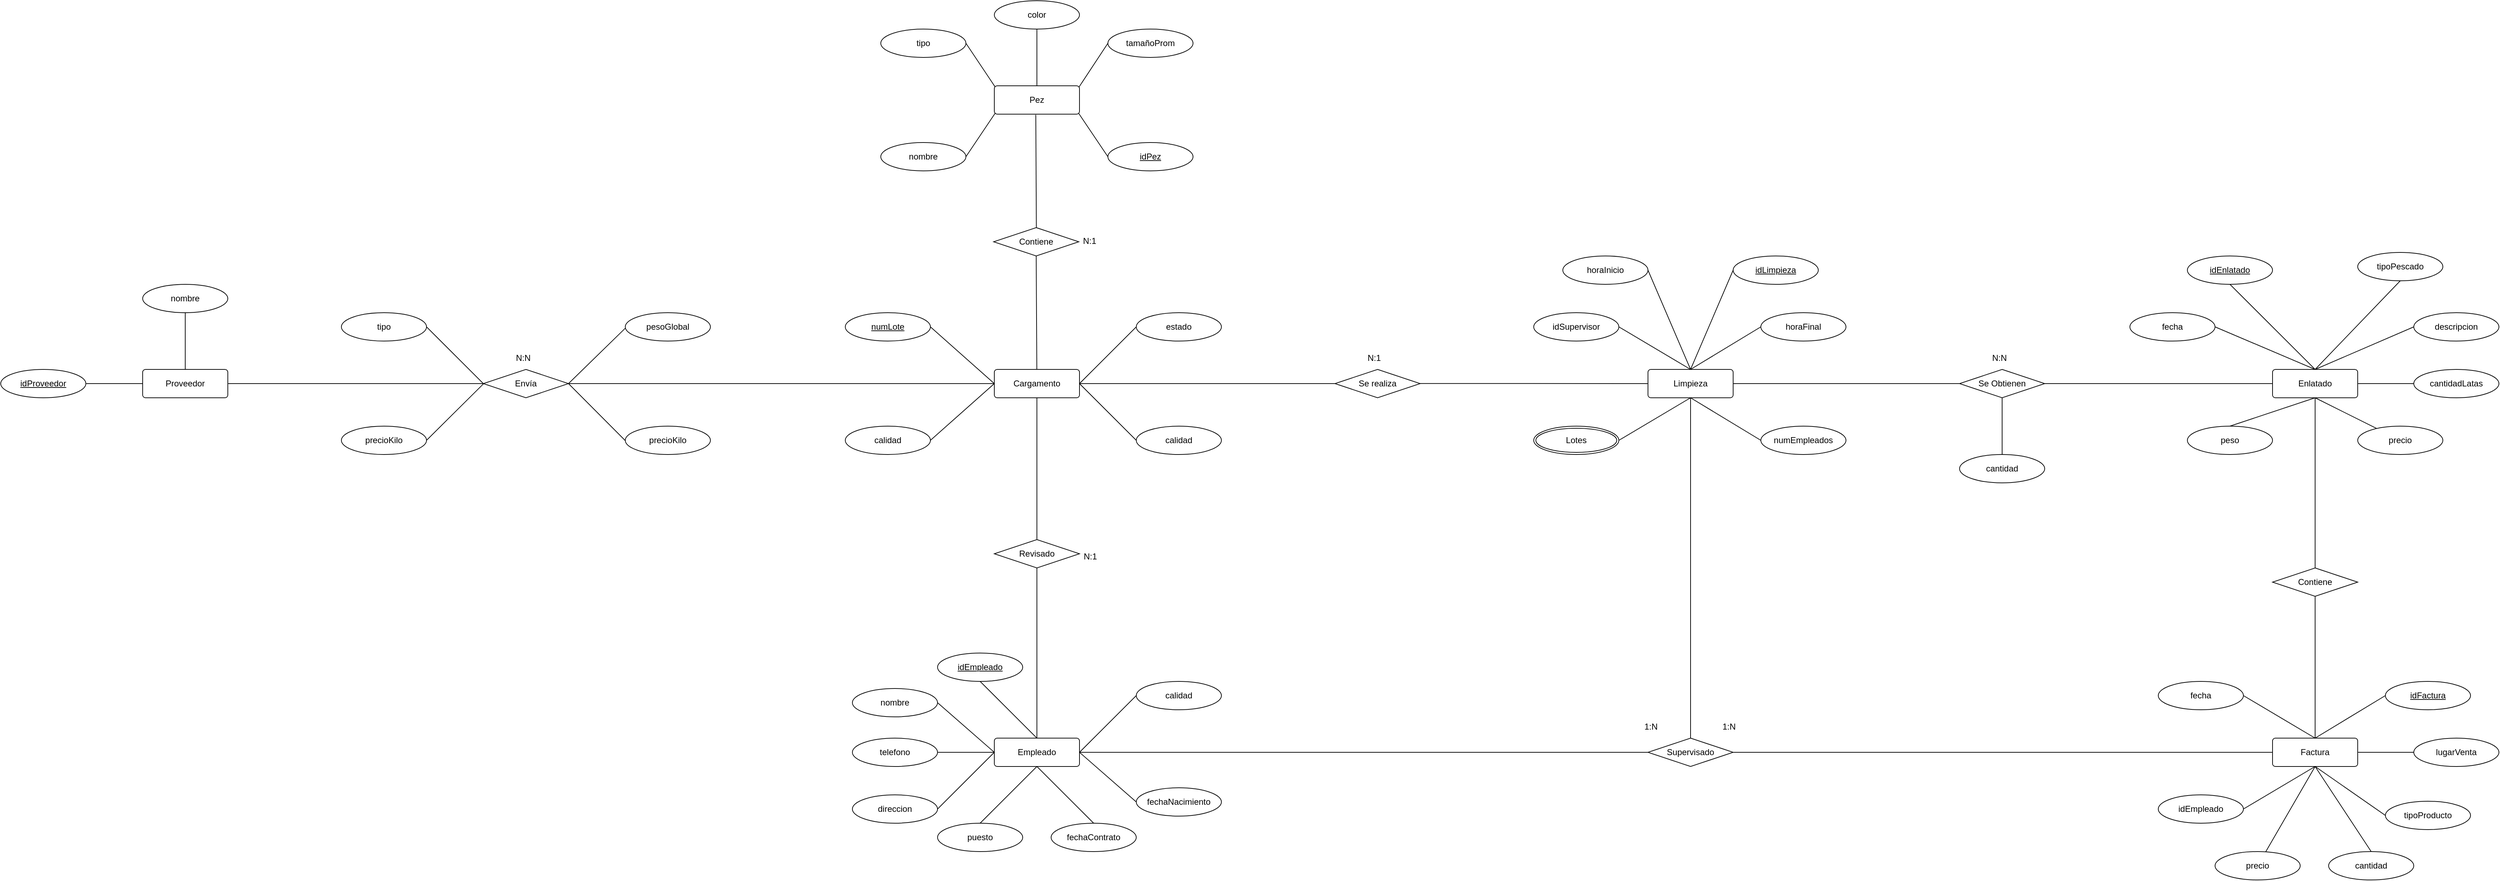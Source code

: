 <mxfile version="13.9.8" type="github">
  <diagram id="IwxbAkl_QF22f_hAsmUa" name="Page-1">
    <mxGraphModel dx="1886" dy="651" grid="1" gridSize="10" guides="1" tooltips="1" connect="1" arrows="1" fold="1" page="1" pageScale="1" pageWidth="827" pageHeight="1169" math="0" shadow="0">
      <root>
        <mxCell id="0" />
        <mxCell id="1" parent="0" />
        <mxCell id="pDHIlOoIZ7-gjcepys6I-13" value="Proveedor" style="rounded=1;arcSize=10;whiteSpace=wrap;html=1;align=center;" parent="1" vertex="1">
          <mxGeometry x="240" y="520" width="120" height="40" as="geometry" />
        </mxCell>
        <mxCell id="pDHIlOoIZ7-gjcepys6I-15" value="nombre" style="ellipse;whiteSpace=wrap;html=1;align=center;" parent="1" vertex="1">
          <mxGeometry x="240" y="400" width="120" height="40" as="geometry" />
        </mxCell>
        <mxCell id="pDHIlOoIZ7-gjcepys6I-18" value="idProveedor" style="ellipse;whiteSpace=wrap;html=1;align=center;fontStyle=4;" parent="1" vertex="1">
          <mxGeometry x="40" y="520" width="120" height="40" as="geometry" />
        </mxCell>
        <mxCell id="pDHIlOoIZ7-gjcepys6I-19" value="" style="endArrow=none;html=1;rounded=0;exitX=0;exitY=0.5;exitDx=0;exitDy=0;entryX=1;entryY=0.5;entryDx=0;entryDy=0;" parent="1" source="pDHIlOoIZ7-gjcepys6I-13" target="pDHIlOoIZ7-gjcepys6I-18" edge="1">
          <mxGeometry relative="1" as="geometry">
            <mxPoint x="210" y="480" as="sourcePoint" />
            <mxPoint x="210" y="560" as="targetPoint" />
          </mxGeometry>
        </mxCell>
        <mxCell id="pDHIlOoIZ7-gjcepys6I-20" value="" style="endArrow=none;html=1;rounded=0;exitX=0.5;exitY=0;exitDx=0;exitDy=0;entryX=0.5;entryY=1;entryDx=0;entryDy=0;" parent="1" source="pDHIlOoIZ7-gjcepys6I-13" target="pDHIlOoIZ7-gjcepys6I-15" edge="1">
          <mxGeometry relative="1" as="geometry">
            <mxPoint x="300" y="480" as="sourcePoint" />
            <mxPoint x="220" y="480" as="targetPoint" />
          </mxGeometry>
        </mxCell>
        <mxCell id="pDHIlOoIZ7-gjcepys6I-21" value="Envía" style="shape=rhombus;perimeter=rhombusPerimeter;whiteSpace=wrap;html=1;align=center;" parent="1" vertex="1">
          <mxGeometry x="720" y="520" width="120" height="40" as="geometry" />
        </mxCell>
        <mxCell id="pDHIlOoIZ7-gjcepys6I-22" value="N:N" style="text;strokeColor=none;fillColor=none;spacingLeft=4;spacingRight=4;overflow=hidden;rotatable=0;points=[[0,0.5],[1,0.5]];portConstraint=eastwest;fontSize=12;" parent="1" vertex="1">
          <mxGeometry x="760" y="490" width="40" height="30" as="geometry" />
        </mxCell>
        <mxCell id="pDHIlOoIZ7-gjcepys6I-23" value="" style="endArrow=none;html=1;rounded=0;exitX=1;exitY=0.5;exitDx=0;exitDy=0;entryX=0;entryY=0.5;entryDx=0;entryDy=0;" parent="1" source="pDHIlOoIZ7-gjcepys6I-13" target="pDHIlOoIZ7-gjcepys6I-21" edge="1">
          <mxGeometry relative="1" as="geometry">
            <mxPoint x="450" y="590" as="sourcePoint" />
            <mxPoint x="610" y="590" as="targetPoint" />
          </mxGeometry>
        </mxCell>
        <mxCell id="pDHIlOoIZ7-gjcepys6I-24" value="" style="endArrow=none;html=1;rounded=0;entryX=0;entryY=0.5;entryDx=0;entryDy=0;" parent="1" source="pDHIlOoIZ7-gjcepys6I-21" target="pDHIlOoIZ7-gjcepys6I-45" edge="1">
          <mxGeometry relative="1" as="geometry">
            <mxPoint x="760.0" y="539.41" as="sourcePoint" />
            <mxPoint x="1040.0" y="540" as="targetPoint" />
          </mxGeometry>
        </mxCell>
        <mxCell id="pDHIlOoIZ7-gjcepys6I-25" value="tipo" style="ellipse;whiteSpace=wrap;html=1;align=center;" parent="1" vertex="1">
          <mxGeometry x="520" y="440" width="120" height="40" as="geometry" />
        </mxCell>
        <mxCell id="pDHIlOoIZ7-gjcepys6I-27" value="" style="endArrow=none;html=1;rounded=0;exitX=1;exitY=0.5;exitDx=0;exitDy=0;" parent="1" source="pDHIlOoIZ7-gjcepys6I-25" edge="1">
          <mxGeometry relative="1" as="geometry">
            <mxPoint x="650" y="480" as="sourcePoint" />
            <mxPoint x="720" y="540" as="targetPoint" />
          </mxGeometry>
        </mxCell>
        <mxCell id="pDHIlOoIZ7-gjcepys6I-28" value="pesoGlobal" style="ellipse;whiteSpace=wrap;html=1;align=center;" parent="1" vertex="1">
          <mxGeometry x="920" y="440" width="120" height="40" as="geometry" />
        </mxCell>
        <mxCell id="pDHIlOoIZ7-gjcepys6I-29" value="" style="endArrow=none;html=1;rounded=0;exitX=0.002;exitY=0.542;exitDx=0;exitDy=0;entryX=1;entryY=0.5;entryDx=0;entryDy=0;exitPerimeter=0;" parent="1" source="pDHIlOoIZ7-gjcepys6I-28" target="pDHIlOoIZ7-gjcepys6I-21" edge="1">
          <mxGeometry relative="1" as="geometry">
            <mxPoint x="787" y="540" as="sourcePoint" />
            <mxPoint x="820" y="520" as="targetPoint" />
          </mxGeometry>
        </mxCell>
        <mxCell id="pDHIlOoIZ7-gjcepys6I-30" value="precioKilo" style="ellipse;whiteSpace=wrap;html=1;align=center;" parent="1" vertex="1">
          <mxGeometry x="520" y="600" width="120" height="40" as="geometry" />
        </mxCell>
        <mxCell id="pDHIlOoIZ7-gjcepys6I-31" value="precioKilo" style="ellipse;whiteSpace=wrap;html=1;align=center;" parent="1" vertex="1">
          <mxGeometry x="920" y="600" width="120" height="40" as="geometry" />
        </mxCell>
        <mxCell id="pDHIlOoIZ7-gjcepys6I-32" value="" style="endArrow=none;html=1;rounded=0;exitX=0.007;exitY=0.492;exitDx=0;exitDy=0;entryX=1;entryY=0.5;entryDx=0;entryDy=0;exitPerimeter=0;" parent="1" source="pDHIlOoIZ7-gjcepys6I-21" target="pDHIlOoIZ7-gjcepys6I-30" edge="1">
          <mxGeometry relative="1" as="geometry">
            <mxPoint x="670" y="580" as="sourcePoint" />
            <mxPoint x="790" y="660" as="targetPoint" />
          </mxGeometry>
        </mxCell>
        <mxCell id="pDHIlOoIZ7-gjcepys6I-33" value="" style="endArrow=none;html=1;rounded=0;exitX=1;exitY=0.5;exitDx=0;exitDy=0;entryX=0.001;entryY=0.512;entryDx=0;entryDy=0;entryPerimeter=0;" parent="1" source="pDHIlOoIZ7-gjcepys6I-21" target="pDHIlOoIZ7-gjcepys6I-31" edge="1">
          <mxGeometry relative="1" as="geometry">
            <mxPoint x="870" y="570" as="sourcePoint" />
            <mxPoint x="750" y="650" as="targetPoint" />
          </mxGeometry>
        </mxCell>
        <mxCell id="pDHIlOoIZ7-gjcepys6I-34" value="Pez" style="rounded=1;arcSize=10;whiteSpace=wrap;html=1;align=center;" parent="1" vertex="1">
          <mxGeometry x="1440" y="120" width="120" height="40" as="geometry" />
        </mxCell>
        <mxCell id="pDHIlOoIZ7-gjcepys6I-35" value="tamañoProm" style="ellipse;whiteSpace=wrap;html=1;align=center;" parent="1" vertex="1">
          <mxGeometry x="1600" y="40" width="120" height="40" as="geometry" />
        </mxCell>
        <mxCell id="pDHIlOoIZ7-gjcepys6I-36" value="nombre" style="ellipse;whiteSpace=wrap;html=1;align=center;" parent="1" vertex="1">
          <mxGeometry x="1280" y="200" width="120" height="40" as="geometry" />
        </mxCell>
        <mxCell id="pDHIlOoIZ7-gjcepys6I-37" value="tipo" style="ellipse;whiteSpace=wrap;html=1;align=center;" parent="1" vertex="1">
          <mxGeometry x="1280" y="40" width="120" height="40" as="geometry" />
        </mxCell>
        <mxCell id="pDHIlOoIZ7-gjcepys6I-38" value="color" style="ellipse;whiteSpace=wrap;html=1;align=center;" parent="1" vertex="1">
          <mxGeometry x="1440" width="120" height="40" as="geometry" />
        </mxCell>
        <mxCell id="pDHIlOoIZ7-gjcepys6I-39" value="idPez" style="ellipse;whiteSpace=wrap;html=1;align=center;fontStyle=4;" parent="1" vertex="1">
          <mxGeometry x="1600" y="200" width="120" height="40" as="geometry" />
        </mxCell>
        <mxCell id="pDHIlOoIZ7-gjcepys6I-40" value="" style="endArrow=none;html=1;rounded=0;exitX=0.5;exitY=1;exitDx=0;exitDy=0;entryX=0.5;entryY=0;entryDx=0;entryDy=0;" parent="1" source="pDHIlOoIZ7-gjcepys6I-38" target="pDHIlOoIZ7-gjcepys6I-34" edge="1">
          <mxGeometry relative="1" as="geometry">
            <mxPoint x="1250" y="300" as="sourcePoint" />
            <mxPoint x="1410" y="300" as="targetPoint" />
          </mxGeometry>
        </mxCell>
        <mxCell id="pDHIlOoIZ7-gjcepys6I-41" value="" style="endArrow=none;html=1;rounded=0;exitX=1;exitY=0.5;exitDx=0;exitDy=0;entryX=0.013;entryY=0.953;entryDx=0;entryDy=0;entryPerimeter=0;" parent="1" source="pDHIlOoIZ7-gjcepys6I-36" target="pDHIlOoIZ7-gjcepys6I-34" edge="1">
          <mxGeometry relative="1" as="geometry">
            <mxPoint x="1420" y="90" as="sourcePoint" />
            <mxPoint x="1420" y="170" as="targetPoint" />
          </mxGeometry>
        </mxCell>
        <mxCell id="pDHIlOoIZ7-gjcepys6I-42" value="" style="endArrow=none;html=1;rounded=0;entryX=0.988;entryY=0.96;entryDx=0;entryDy=0;exitX=0;exitY=0.5;exitDx=0;exitDy=0;entryPerimeter=0;" parent="1" source="pDHIlOoIZ7-gjcepys6I-39" target="pDHIlOoIZ7-gjcepys6I-34" edge="1">
          <mxGeometry relative="1" as="geometry">
            <mxPoint x="1630" y="160" as="sourcePoint" />
            <mxPoint x="1630" y="200" as="targetPoint" />
          </mxGeometry>
        </mxCell>
        <mxCell id="pDHIlOoIZ7-gjcepys6I-43" value="" style="endArrow=none;html=1;rounded=0;exitX=0;exitY=0.5;exitDx=0;exitDy=0;entryX=0.993;entryY=0.05;entryDx=0;entryDy=0;entryPerimeter=0;" parent="1" source="pDHIlOoIZ7-gjcepys6I-35" target="pDHIlOoIZ7-gjcepys6I-34" edge="1">
          <mxGeometry relative="1" as="geometry">
            <mxPoint x="1390" y="200" as="sourcePoint" />
            <mxPoint x="1460" y="180" as="targetPoint" />
          </mxGeometry>
        </mxCell>
        <mxCell id="pDHIlOoIZ7-gjcepys6I-44" value="" style="endArrow=none;html=1;rounded=0;exitX=1;exitY=0.5;exitDx=0;exitDy=0;entryX=0.01;entryY=0.042;entryDx=0;entryDy=0;entryPerimeter=0;" parent="1" source="pDHIlOoIZ7-gjcepys6I-37" target="pDHIlOoIZ7-gjcepys6I-34" edge="1">
          <mxGeometry relative="1" as="geometry">
            <mxPoint x="1440" y="240" as="sourcePoint" />
            <mxPoint x="1480" y="180" as="targetPoint" />
          </mxGeometry>
        </mxCell>
        <mxCell id="pDHIlOoIZ7-gjcepys6I-45" value="Cargamento" style="rounded=1;arcSize=10;whiteSpace=wrap;html=1;align=center;" parent="1" vertex="1">
          <mxGeometry x="1440" y="520" width="120" height="40" as="geometry" />
        </mxCell>
        <mxCell id="pDHIlOoIZ7-gjcepys6I-51" value="numLote" style="ellipse;whiteSpace=wrap;html=1;align=center;fontStyle=4;" parent="1" vertex="1">
          <mxGeometry x="1230" y="440" width="120" height="40" as="geometry" />
        </mxCell>
        <mxCell id="pDHIlOoIZ7-gjcepys6I-52" value="calidad" style="ellipse;whiteSpace=wrap;html=1;align=center;" parent="1" vertex="1">
          <mxGeometry x="1640" y="600" width="120" height="40" as="geometry" />
        </mxCell>
        <mxCell id="pDHIlOoIZ7-gjcepys6I-53" value="" style="endArrow=none;html=1;rounded=0;exitX=1;exitY=0.5;exitDx=0;exitDy=0;entryX=0;entryY=0.5;entryDx=0;entryDy=0;" parent="1" source="pDHIlOoIZ7-gjcepys6I-45" target="pDHIlOoIZ7-gjcepys6I-52" edge="1">
          <mxGeometry relative="1" as="geometry">
            <mxPoint x="1500.0" y="570" as="sourcePoint" />
            <mxPoint x="1620.0" y="650" as="targetPoint" />
          </mxGeometry>
        </mxCell>
        <mxCell id="pDHIlOoIZ7-gjcepys6I-54" value="" style="endArrow=none;html=1;rounded=0;entryX=0;entryY=0.5;entryDx=0;entryDy=0;exitX=1;exitY=0.5;exitDx=0;exitDy=0;" parent="1" source="pDHIlOoIZ7-gjcepys6I-51" target="pDHIlOoIZ7-gjcepys6I-45" edge="1">
          <mxGeometry relative="1" as="geometry">
            <mxPoint x="1499.41" y="440" as="sourcePoint" />
            <mxPoint x="1499.41" y="520" as="targetPoint" />
          </mxGeometry>
        </mxCell>
        <mxCell id="pDHIlOoIZ7-gjcepys6I-55" value="calidad" style="ellipse;whiteSpace=wrap;html=1;align=center;" parent="1" vertex="1">
          <mxGeometry x="1230" y="600" width="120" height="40" as="geometry" />
        </mxCell>
        <mxCell id="pDHIlOoIZ7-gjcepys6I-56" value="" style="endArrow=none;html=1;rounded=0;exitX=1;exitY=0.5;exitDx=0;exitDy=0;entryX=0;entryY=0.5;entryDx=0;entryDy=0;" parent="1" source="pDHIlOoIZ7-gjcepys6I-55" target="pDHIlOoIZ7-gjcepys6I-45" edge="1">
          <mxGeometry relative="1" as="geometry">
            <mxPoint x="1620" y="530.0" as="sourcePoint" />
            <mxPoint x="1570" y="520" as="targetPoint" />
          </mxGeometry>
        </mxCell>
        <mxCell id="pDHIlOoIZ7-gjcepys6I-57" value="estado" style="ellipse;whiteSpace=wrap;html=1;align=center;" parent="1" vertex="1">
          <mxGeometry x="1640" y="440" width="120" height="40" as="geometry" />
        </mxCell>
        <mxCell id="pDHIlOoIZ7-gjcepys6I-58" value="" style="endArrow=none;html=1;rounded=0;exitX=0;exitY=0.5;exitDx=0;exitDy=0;entryX=1;entryY=0.5;entryDx=0;entryDy=0;" parent="1" source="pDHIlOoIZ7-gjcepys6I-57" target="pDHIlOoIZ7-gjcepys6I-45" edge="1">
          <mxGeometry relative="1" as="geometry">
            <mxPoint x="1661.92" y="550" as="sourcePoint" />
            <mxPoint x="1560" y="591.16" as="targetPoint" />
          </mxGeometry>
        </mxCell>
        <mxCell id="s8OclJnJZNiFWNM1z5i_-1" value="Revisado" style="shape=rhombus;perimeter=rhombusPerimeter;whiteSpace=wrap;html=1;align=center;" parent="1" vertex="1">
          <mxGeometry x="1440" y="760" width="120" height="40" as="geometry" />
        </mxCell>
        <mxCell id="s8OclJnJZNiFWNM1z5i_-2" value="" style="endArrow=none;html=1;rounded=0;entryX=0.5;entryY=1;entryDx=0;entryDy=0;" parent="1" source="s8OclJnJZNiFWNM1z5i_-1" target="pDHIlOoIZ7-gjcepys6I-45" edge="1">
          <mxGeometry relative="1" as="geometry">
            <mxPoint x="1501" y="760" as="sourcePoint" />
            <mxPoint x="1781" y="760" as="targetPoint" />
          </mxGeometry>
        </mxCell>
        <mxCell id="s8OclJnJZNiFWNM1z5i_-4" value="" style="endArrow=none;html=1;rounded=0;entryX=0.5;entryY=0;entryDx=0;entryDy=0;" parent="1" source="s8OclJnJZNiFWNM1z5i_-1" target="s8OclJnJZNiFWNM1z5i_-5" edge="1">
          <mxGeometry relative="1" as="geometry">
            <mxPoint x="1580" y="819.8" as="sourcePoint" />
            <mxPoint x="1860" y="819.8" as="targetPoint" />
          </mxGeometry>
        </mxCell>
        <mxCell id="s8OclJnJZNiFWNM1z5i_-5" value="Empleado" style="rounded=1;arcSize=10;whiteSpace=wrap;html=1;align=center;" parent="1" vertex="1">
          <mxGeometry x="1440" y="1040" width="120" height="40" as="geometry" />
        </mxCell>
        <mxCell id="s8OclJnJZNiFWNM1z5i_-9" value="Contiene" style="shape=rhombus;perimeter=rhombusPerimeter;whiteSpace=wrap;html=1;align=center;" parent="1" vertex="1">
          <mxGeometry x="1439" y="320" width="120" height="40" as="geometry" />
        </mxCell>
        <mxCell id="s8OclJnJZNiFWNM1z5i_-11" value="idEmpleado" style="ellipse;whiteSpace=wrap;html=1;align=center;fontStyle=4;" parent="1" vertex="1">
          <mxGeometry x="1360" y="920" width="120" height="40" as="geometry" />
        </mxCell>
        <mxCell id="s8OclJnJZNiFWNM1z5i_-12" value="telefono" style="ellipse;whiteSpace=wrap;html=1;align=center;" parent="1" vertex="1">
          <mxGeometry x="1240" y="1040" width="120" height="40" as="geometry" />
        </mxCell>
        <mxCell id="s8OclJnJZNiFWNM1z5i_-13" value="calidad" style="ellipse;whiteSpace=wrap;html=1;align=center;" parent="1" vertex="1">
          <mxGeometry x="1640" y="960" width="120" height="40" as="geometry" />
        </mxCell>
        <mxCell id="s8OclJnJZNiFWNM1z5i_-14" value="nombre" style="ellipse;whiteSpace=wrap;html=1;align=center;" parent="1" vertex="1">
          <mxGeometry x="1240" y="970" width="120" height="40" as="geometry" />
        </mxCell>
        <mxCell id="s8OclJnJZNiFWNM1z5i_-15" value="direccion" style="ellipse;whiteSpace=wrap;html=1;align=center;" parent="1" vertex="1">
          <mxGeometry x="1240" y="1120" width="120" height="40" as="geometry" />
        </mxCell>
        <mxCell id="s8OclJnJZNiFWNM1z5i_-16" value="fechaContrato" style="ellipse;whiteSpace=wrap;html=1;align=center;" parent="1" vertex="1">
          <mxGeometry x="1520" y="1160" width="120" height="40" as="geometry" />
        </mxCell>
        <mxCell id="s8OclJnJZNiFWNM1z5i_-18" value="puesto" style="ellipse;whiteSpace=wrap;html=1;align=center;" parent="1" vertex="1">
          <mxGeometry x="1360" y="1160" width="120" height="40" as="geometry" />
        </mxCell>
        <mxCell id="s8OclJnJZNiFWNM1z5i_-19" value="fechaNacimiento" style="ellipse;whiteSpace=wrap;html=1;align=center;" parent="1" vertex="1">
          <mxGeometry x="1640" y="1110" width="120" height="40" as="geometry" />
        </mxCell>
        <mxCell id="s8OclJnJZNiFWNM1z5i_-20" value="" style="endArrow=none;html=1;rounded=0;exitX=1;exitY=0.5;exitDx=0;exitDy=0;entryX=0;entryY=0.5;entryDx=0;entryDy=0;" parent="1" source="s8OclJnJZNiFWNM1z5i_-12" target="s8OclJnJZNiFWNM1z5i_-5" edge="1">
          <mxGeometry relative="1" as="geometry">
            <mxPoint x="1520" y="1060" as="sourcePoint" />
            <mxPoint x="1442" y="1079" as="targetPoint" />
          </mxGeometry>
        </mxCell>
        <mxCell id="s8OclJnJZNiFWNM1z5i_-21" value="" style="endArrow=none;html=1;rounded=0;exitX=1;exitY=0.5;exitDx=0;exitDy=0;entryX=0;entryY=0.5;entryDx=0;entryDy=0;" parent="1" source="s8OclJnJZNiFWNM1z5i_-14" target="s8OclJnJZNiFWNM1z5i_-5" edge="1">
          <mxGeometry relative="1" as="geometry">
            <mxPoint x="1379.94" y="1066.68" as="sourcePoint" />
            <mxPoint x="1450" y="1030" as="targetPoint" />
          </mxGeometry>
        </mxCell>
        <mxCell id="s8OclJnJZNiFWNM1z5i_-22" value="" style="endArrow=none;html=1;rounded=0;entryX=0;entryY=0.5;entryDx=0;entryDy=0;exitX=1;exitY=0.5;exitDx=0;exitDy=0;" parent="1" source="s8OclJnJZNiFWNM1z5i_-15" target="s8OclJnJZNiFWNM1z5i_-5" edge="1">
          <mxGeometry relative="1" as="geometry">
            <mxPoint x="1379" y="1160" as="sourcePoint" />
            <mxPoint x="1461.2" y="1139.12" as="targetPoint" />
          </mxGeometry>
        </mxCell>
        <mxCell id="s8OclJnJZNiFWNM1z5i_-23" value="" style="endArrow=none;html=1;rounded=0;exitX=0.5;exitY=1;exitDx=0;exitDy=0;entryX=0.5;entryY=0;entryDx=0;entryDy=0;" parent="1" source="s8OclJnJZNiFWNM1z5i_-11" target="s8OclJnJZNiFWNM1z5i_-5" edge="1">
          <mxGeometry relative="1" as="geometry">
            <mxPoint x="1420" y="980" as="sourcePoint" />
            <mxPoint x="1500" y="1010" as="targetPoint" />
          </mxGeometry>
        </mxCell>
        <mxCell id="s8OclJnJZNiFWNM1z5i_-24" value="" style="endArrow=none;html=1;rounded=0;entryX=0.5;entryY=1;entryDx=0;entryDy=0;exitX=0.5;exitY=0;exitDx=0;exitDy=0;" parent="1" source="s8OclJnJZNiFWNM1z5i_-18" target="s8OclJnJZNiFWNM1z5i_-5" edge="1">
          <mxGeometry relative="1" as="geometry">
            <mxPoint x="1390.0" y="1170" as="sourcePoint" />
            <mxPoint x="1451.44" y="1088.28" as="targetPoint" />
          </mxGeometry>
        </mxCell>
        <mxCell id="s8OclJnJZNiFWNM1z5i_-25" value="" style="endArrow=none;html=1;rounded=0;entryX=0;entryY=0.5;entryDx=0;entryDy=0;exitX=1;exitY=0.5;exitDx=0;exitDy=0;" parent="1" source="s8OclJnJZNiFWNM1z5i_-5" target="s8OclJnJZNiFWNM1z5i_-13" edge="1">
          <mxGeometry relative="1" as="geometry">
            <mxPoint x="1549.28" y="1060.86" as="sourcePoint" />
            <mxPoint x="1610.72" y="979.14" as="targetPoint" />
          </mxGeometry>
        </mxCell>
        <mxCell id="s8OclJnJZNiFWNM1z5i_-26" value="" style="endArrow=none;html=1;rounded=0;entryX=0.5;entryY=1;entryDx=0;entryDy=0;exitX=0.5;exitY=0;exitDx=0;exitDy=0;" parent="1" source="s8OclJnJZNiFWNM1z5i_-16" target="s8OclJnJZNiFWNM1z5i_-5" edge="1">
          <mxGeometry relative="1" as="geometry">
            <mxPoint x="1630" y="1150.72" as="sourcePoint" />
            <mxPoint x="1568.08" y="1070" as="targetPoint" />
          </mxGeometry>
        </mxCell>
        <mxCell id="s8OclJnJZNiFWNM1z5i_-27" value="" style="endArrow=none;html=1;rounded=0;entryX=1;entryY=0.5;entryDx=0;entryDy=0;exitX=0;exitY=0.5;exitDx=0;exitDy=0;" parent="1" source="s8OclJnJZNiFWNM1z5i_-19" target="s8OclJnJZNiFWNM1z5i_-5" edge="1">
          <mxGeometry relative="1" as="geometry">
            <mxPoint x="1650" y="1070" as="sourcePoint" />
            <mxPoint x="1570" y="1040" as="targetPoint" />
          </mxGeometry>
        </mxCell>
        <mxCell id="s8OclJnJZNiFWNM1z5i_-28" value="N:1" style="text;strokeColor=none;fillColor=none;spacingLeft=4;spacingRight=4;overflow=hidden;rotatable=0;points=[[0,0.5],[1,0.5]];portConstraint=eastwest;fontSize=12;" parent="1" vertex="1">
          <mxGeometry x="1559" y="325" width="40" height="30" as="geometry" />
        </mxCell>
        <mxCell id="s8OclJnJZNiFWNM1z5i_-32" value="" style="endArrow=none;html=1;rounded=0;entryX=0.5;entryY=1;entryDx=0;entryDy=0;" parent="1" source="pDHIlOoIZ7-gjcepys6I-45" target="s8OclJnJZNiFWNM1z5i_-9" edge="1">
          <mxGeometry relative="1" as="geometry">
            <mxPoint x="1499.58" y="520" as="sourcePoint" />
            <mxPoint x="1499.58" y="360" as="targetPoint" />
          </mxGeometry>
        </mxCell>
        <mxCell id="s8OclJnJZNiFWNM1z5i_-33" value="" style="endArrow=none;html=1;rounded=0;entryX=0.487;entryY=1.023;entryDx=0;entryDy=0;exitX=0.502;exitY=0.011;exitDx=0;exitDy=0;exitPerimeter=0;entryPerimeter=0;" parent="1" source="s8OclJnJZNiFWNM1z5i_-9" target="pDHIlOoIZ7-gjcepys6I-34" edge="1">
          <mxGeometry relative="1" as="geometry">
            <mxPoint x="1499" y="319" as="sourcePoint" />
            <mxPoint x="1498.56" y="150" as="targetPoint" />
          </mxGeometry>
        </mxCell>
        <mxCell id="s8OclJnJZNiFWNM1z5i_-34" value="Se realiza" style="shape=rhombus;perimeter=rhombusPerimeter;whiteSpace=wrap;html=1;align=center;" parent="1" vertex="1">
          <mxGeometry x="1920" y="520" width="120" height="40" as="geometry" />
        </mxCell>
        <mxCell id="s8OclJnJZNiFWNM1z5i_-35" value="" style="endArrow=none;html=1;rounded=0;exitX=1;exitY=0.5;exitDx=0;exitDy=0;" parent="1" source="pDHIlOoIZ7-gjcepys6I-45" target="s8OclJnJZNiFWNM1z5i_-34" edge="1">
          <mxGeometry relative="1" as="geometry">
            <mxPoint x="1830" y="585" as="sourcePoint" />
            <mxPoint x="1830" y="785.0" as="targetPoint" />
          </mxGeometry>
        </mxCell>
        <mxCell id="s8OclJnJZNiFWNM1z5i_-36" value="" style="endArrow=none;html=1;rounded=0;exitX=0.995;exitY=0.497;exitDx=0;exitDy=0;exitPerimeter=0;" parent="1" source="s8OclJnJZNiFWNM1z5i_-34" target="s8OclJnJZNiFWNM1z5i_-37" edge="1">
          <mxGeometry relative="1" as="geometry">
            <mxPoint x="2070" y="539.66" as="sourcePoint" />
            <mxPoint x="2430.0" y="539.66" as="targetPoint" />
          </mxGeometry>
        </mxCell>
        <mxCell id="s8OclJnJZNiFWNM1z5i_-37" value="Limpieza" style="rounded=1;arcSize=10;whiteSpace=wrap;html=1;align=center;" parent="1" vertex="1">
          <mxGeometry x="2361" y="520" width="120" height="40" as="geometry" />
        </mxCell>
        <mxCell id="s8OclJnJZNiFWNM1z5i_-40" value="idLimpieza" style="ellipse;whiteSpace=wrap;html=1;align=center;fontStyle=4;" parent="1" vertex="1">
          <mxGeometry x="2481" y="360" width="120" height="40" as="geometry" />
        </mxCell>
        <mxCell id="s8OclJnJZNiFWNM1z5i_-41" value="" style="endArrow=none;html=1;rounded=0;exitX=0;exitY=0.5;exitDx=0;exitDy=0;entryX=0.5;entryY=0;entryDx=0;entryDy=0;" parent="1" source="s8OclJnJZNiFWNM1z5i_-40" target="s8OclJnJZNiFWNM1z5i_-37" edge="1">
          <mxGeometry relative="1" as="geometry">
            <mxPoint x="2420" y="440" as="sourcePoint" />
            <mxPoint x="2340" y="520" as="targetPoint" />
          </mxGeometry>
        </mxCell>
        <mxCell id="s8OclJnJZNiFWNM1z5i_-42" value="horaInicio" style="ellipse;whiteSpace=wrap;html=1;align=center;" parent="1" vertex="1">
          <mxGeometry x="2241" y="360" width="120" height="40" as="geometry" />
        </mxCell>
        <mxCell id="s8OclJnJZNiFWNM1z5i_-43" value="" style="endArrow=none;html=1;rounded=0;exitX=1;exitY=0.5;exitDx=0;exitDy=0;entryX=0.5;entryY=0;entryDx=0;entryDy=0;" parent="1" source="s8OclJnJZNiFWNM1z5i_-42" target="s8OclJnJZNiFWNM1z5i_-37" edge="1">
          <mxGeometry relative="1" as="geometry">
            <mxPoint x="2431" y="450" as="sourcePoint" />
            <mxPoint x="2431" y="530" as="targetPoint" />
          </mxGeometry>
        </mxCell>
        <mxCell id="s8OclJnJZNiFWNM1z5i_-44" value="horaFinal" style="ellipse;whiteSpace=wrap;html=1;align=center;" parent="1" vertex="1">
          <mxGeometry x="2520" y="440" width="120" height="40" as="geometry" />
        </mxCell>
        <mxCell id="s8OclJnJZNiFWNM1z5i_-45" value="" style="endArrow=none;html=1;rounded=0;exitX=0;exitY=0.5;exitDx=0;exitDy=0;entryX=0.5;entryY=0;entryDx=0;entryDy=0;" parent="1" source="s8OclJnJZNiFWNM1z5i_-44" target="s8OclJnJZNiFWNM1z5i_-37" edge="1">
          <mxGeometry relative="1" as="geometry">
            <mxPoint x="2470" y="475" as="sourcePoint" />
            <mxPoint x="2571" y="535" as="targetPoint" />
          </mxGeometry>
        </mxCell>
        <mxCell id="s8OclJnJZNiFWNM1z5i_-46" value="numEmpleados" style="ellipse;whiteSpace=wrap;html=1;align=center;" parent="1" vertex="1">
          <mxGeometry x="2520" y="600" width="120" height="40" as="geometry" />
        </mxCell>
        <mxCell id="s8OclJnJZNiFWNM1z5i_-48" value="idSupervisor" style="ellipse;whiteSpace=wrap;html=1;align=center;" parent="1" vertex="1">
          <mxGeometry x="2200" y="440" width="120" height="40" as="geometry" />
        </mxCell>
        <mxCell id="s8OclJnJZNiFWNM1z5i_-51" value="Lotes" style="ellipse;shape=doubleEllipse;margin=3;whiteSpace=wrap;html=1;align=center;" parent="1" vertex="1">
          <mxGeometry x="2200" y="600" width="120" height="40" as="geometry" />
        </mxCell>
        <mxCell id="s8OclJnJZNiFWNM1z5i_-52" value="" style="endArrow=none;html=1;rounded=0;exitX=1;exitY=0.5;exitDx=0;exitDy=0;entryX=0.5;entryY=0;entryDx=0;entryDy=0;" parent="1" source="s8OclJnJZNiFWNM1z5i_-48" target="s8OclJnJZNiFWNM1z5i_-37" edge="1">
          <mxGeometry relative="1" as="geometry">
            <mxPoint x="2350" y="560" as="sourcePoint" />
            <mxPoint x="2451" y="620" as="targetPoint" />
          </mxGeometry>
        </mxCell>
        <mxCell id="s8OclJnJZNiFWNM1z5i_-53" value="" style="endArrow=none;html=1;rounded=0;exitX=1;exitY=0.5;exitDx=0;exitDy=0;entryX=0.5;entryY=1;entryDx=0;entryDy=0;" parent="1" source="s8OclJnJZNiFWNM1z5i_-51" target="s8OclJnJZNiFWNM1z5i_-37" edge="1">
          <mxGeometry relative="1" as="geometry">
            <mxPoint x="2330" y="630" as="sourcePoint" />
            <mxPoint x="2431" y="570" as="targetPoint" />
          </mxGeometry>
        </mxCell>
        <mxCell id="s8OclJnJZNiFWNM1z5i_-54" value="" style="endArrow=none;html=1;rounded=0;exitX=0;exitY=0.5;exitDx=0;exitDy=0;entryX=0.5;entryY=1;entryDx=0;entryDy=0;" parent="1" source="s8OclJnJZNiFWNM1z5i_-46" target="s8OclJnJZNiFWNM1z5i_-37" edge="1">
          <mxGeometry relative="1" as="geometry">
            <mxPoint x="2430" y="650" as="sourcePoint" />
            <mxPoint x="2431" y="570" as="targetPoint" />
          </mxGeometry>
        </mxCell>
        <mxCell id="s8OclJnJZNiFWNM1z5i_-55" value="Enlatado" style="rounded=1;arcSize=10;whiteSpace=wrap;html=1;align=center;" parent="1" vertex="1">
          <mxGeometry x="3241" y="520" width="120" height="40" as="geometry" />
        </mxCell>
        <mxCell id="s8OclJnJZNiFWNM1z5i_-56" value="idEnlatado" style="ellipse;whiteSpace=wrap;html=1;align=center;fontStyle=4;" parent="1" vertex="1">
          <mxGeometry x="3121" y="360" width="120" height="40" as="geometry" />
        </mxCell>
        <mxCell id="s8OclJnJZNiFWNM1z5i_-57" value="" style="endArrow=none;html=1;rounded=0;exitX=0.5;exitY=1;exitDx=0;exitDy=0;entryX=0.5;entryY=0;entryDx=0;entryDy=0;" parent="1" source="s8OclJnJZNiFWNM1z5i_-56" target="s8OclJnJZNiFWNM1z5i_-55" edge="1">
          <mxGeometry relative="1" as="geometry">
            <mxPoint x="3300" y="430" as="sourcePoint" />
            <mxPoint x="3220" y="510" as="targetPoint" />
          </mxGeometry>
        </mxCell>
        <mxCell id="s8OclJnJZNiFWNM1z5i_-60" value="tipoPescado" style="ellipse;whiteSpace=wrap;html=1;align=center;" parent="1" vertex="1">
          <mxGeometry x="3361" y="355" width="120" height="40" as="geometry" />
        </mxCell>
        <mxCell id="s8OclJnJZNiFWNM1z5i_-61" value="" style="endArrow=none;html=1;rounded=0;exitX=0.5;exitY=1;exitDx=0;exitDy=0;entryX=0.5;entryY=0;entryDx=0;entryDy=0;" parent="1" source="s8OclJnJZNiFWNM1z5i_-60" target="s8OclJnJZNiFWNM1z5i_-55" edge="1">
          <mxGeometry relative="1" as="geometry">
            <mxPoint x="3350" y="465" as="sourcePoint" />
            <mxPoint x="3451" y="525" as="targetPoint" />
          </mxGeometry>
        </mxCell>
        <mxCell id="s8OclJnJZNiFWNM1z5i_-62" value="cantidadLatas" style="ellipse;whiteSpace=wrap;html=1;align=center;" parent="1" vertex="1">
          <mxGeometry x="3440" y="520" width="120" height="40" as="geometry" />
        </mxCell>
        <mxCell id="s8OclJnJZNiFWNM1z5i_-63" value="peso" style="ellipse;whiteSpace=wrap;html=1;align=center;" parent="1" vertex="1">
          <mxGeometry x="3121" y="600" width="120" height="40" as="geometry" />
        </mxCell>
        <mxCell id="s8OclJnJZNiFWNM1z5i_-65" value="" style="endArrow=none;html=1;rounded=0;exitX=0.5;exitY=0;exitDx=0;exitDy=0;entryX=0.5;entryY=1;entryDx=0;entryDy=0;" parent="1" source="s8OclJnJZNiFWNM1z5i_-63" target="s8OclJnJZNiFWNM1z5i_-55" edge="1">
          <mxGeometry relative="1" as="geometry">
            <mxPoint x="3230" y="550" as="sourcePoint" />
            <mxPoint x="3331" y="610" as="targetPoint" />
          </mxGeometry>
        </mxCell>
        <mxCell id="s8OclJnJZNiFWNM1z5i_-67" value="" style="endArrow=none;html=1;rounded=0;exitX=0;exitY=0.5;exitDx=0;exitDy=0;entryX=1;entryY=0.5;entryDx=0;entryDy=0;" parent="1" source="s8OclJnJZNiFWNM1z5i_-62" target="s8OclJnJZNiFWNM1z5i_-55" edge="1">
          <mxGeometry relative="1" as="geometry">
            <mxPoint x="3310" y="640" as="sourcePoint" />
            <mxPoint x="3311" y="560" as="targetPoint" />
          </mxGeometry>
        </mxCell>
        <mxCell id="s8OclJnJZNiFWNM1z5i_-68" value="fecha" style="ellipse;whiteSpace=wrap;html=1;align=center;" parent="1" vertex="1">
          <mxGeometry x="3040" y="440" width="120" height="40" as="geometry" />
        </mxCell>
        <mxCell id="s8OclJnJZNiFWNM1z5i_-69" value="precio" style="ellipse;whiteSpace=wrap;html=1;align=center;" parent="1" vertex="1">
          <mxGeometry x="3361" y="600" width="120" height="40" as="geometry" />
        </mxCell>
        <mxCell id="s8OclJnJZNiFWNM1z5i_-70" value="" style="endArrow=none;html=1;rounded=0;exitX=0.5;exitY=0;exitDx=0;exitDy=0;entryX=1;entryY=0.5;entryDx=0;entryDy=0;" parent="1" source="s8OclJnJZNiFWNM1z5i_-55" target="s8OclJnJZNiFWNM1z5i_-68" edge="1">
          <mxGeometry relative="1" as="geometry">
            <mxPoint x="3299" y="510" as="sourcePoint" />
            <mxPoint x="3200" y="450" as="targetPoint" />
          </mxGeometry>
        </mxCell>
        <mxCell id="s8OclJnJZNiFWNM1z5i_-71" value="" style="endArrow=none;html=1;rounded=0;entryX=0.5;entryY=1;entryDx=0;entryDy=0;" parent="1" source="s8OclJnJZNiFWNM1z5i_-69" target="s8OclJnJZNiFWNM1z5i_-55" edge="1">
          <mxGeometry relative="1" as="geometry">
            <mxPoint x="3369" y="650" as="sourcePoint" />
            <mxPoint x="3270" y="590" as="targetPoint" />
          </mxGeometry>
        </mxCell>
        <mxCell id="s8OclJnJZNiFWNM1z5i_-72" value="descripcion" style="ellipse;whiteSpace=wrap;html=1;align=center;" parent="1" vertex="1">
          <mxGeometry x="3440" y="440" width="120" height="40" as="geometry" />
        </mxCell>
        <mxCell id="s8OclJnJZNiFWNM1z5i_-73" value="" style="endArrow=none;html=1;rounded=0;entryX=0.5;entryY=0;entryDx=0;entryDy=0;exitX=0;exitY=0.5;exitDx=0;exitDy=0;" parent="1" source="s8OclJnJZNiFWNM1z5i_-72" target="s8OclJnJZNiFWNM1z5i_-55" edge="1">
          <mxGeometry relative="1" as="geometry">
            <mxPoint x="3410" y="630" as="sourcePoint" />
            <mxPoint x="3410" y="550" as="targetPoint" />
          </mxGeometry>
        </mxCell>
        <mxCell id="s8OclJnJZNiFWNM1z5i_-74" value="Factura" style="rounded=1;arcSize=10;whiteSpace=wrap;html=1;align=center;" parent="1" vertex="1">
          <mxGeometry x="3241" y="1040" width="120" height="40" as="geometry" />
        </mxCell>
        <mxCell id="s8OclJnJZNiFWNM1z5i_-75" value="idFactura" style="ellipse;whiteSpace=wrap;html=1;align=center;fontStyle=4;" parent="1" vertex="1">
          <mxGeometry x="3400" y="960" width="120" height="40" as="geometry" />
        </mxCell>
        <mxCell id="s8OclJnJZNiFWNM1z5i_-76" value="" style="endArrow=none;html=1;rounded=0;exitX=0;exitY=0.5;exitDx=0;exitDy=0;entryX=0.5;entryY=0;entryDx=0;entryDy=0;" parent="1" source="s8OclJnJZNiFWNM1z5i_-75" target="s8OclJnJZNiFWNM1z5i_-74" edge="1">
          <mxGeometry relative="1" as="geometry">
            <mxPoint x="3300" y="950" as="sourcePoint" />
            <mxPoint x="3220" y="1030" as="targetPoint" />
          </mxGeometry>
        </mxCell>
        <mxCell id="s8OclJnJZNiFWNM1z5i_-77" value="lugarVenta" style="ellipse;whiteSpace=wrap;html=1;align=center;" parent="1" vertex="1">
          <mxGeometry x="3440" y="1040" width="120" height="40" as="geometry" />
        </mxCell>
        <mxCell id="s8OclJnJZNiFWNM1z5i_-78" value="" style="endArrow=none;html=1;rounded=0;exitX=0;exitY=0.5;exitDx=0;exitDy=0;entryX=1;entryY=0.5;entryDx=0;entryDy=0;" parent="1" source="s8OclJnJZNiFWNM1z5i_-77" target="s8OclJnJZNiFWNM1z5i_-74" edge="1">
          <mxGeometry relative="1" as="geometry">
            <mxPoint x="3350" y="985" as="sourcePoint" />
            <mxPoint x="3451" y="1045" as="targetPoint" />
          </mxGeometry>
        </mxCell>
        <mxCell id="s8OclJnJZNiFWNM1z5i_-79" value="cantidad" style="ellipse;whiteSpace=wrap;html=1;align=center;" parent="1" vertex="1">
          <mxGeometry x="3320" y="1200" width="120" height="40" as="geometry" />
        </mxCell>
        <mxCell id="s8OclJnJZNiFWNM1z5i_-80" value="idEmpleado" style="ellipse;whiteSpace=wrap;html=1;align=center;" parent="1" vertex="1">
          <mxGeometry x="3080" y="1120" width="120" height="40" as="geometry" />
        </mxCell>
        <mxCell id="s8OclJnJZNiFWNM1z5i_-81" value="" style="endArrow=none;html=1;rounded=0;exitX=1;exitY=0.5;exitDx=0;exitDy=0;entryX=0.5;entryY=1;entryDx=0;entryDy=0;" parent="1" source="s8OclJnJZNiFWNM1z5i_-80" target="s8OclJnJZNiFWNM1z5i_-74" edge="1">
          <mxGeometry relative="1" as="geometry">
            <mxPoint x="3230" y="1070" as="sourcePoint" />
            <mxPoint x="3331" y="1130" as="targetPoint" />
          </mxGeometry>
        </mxCell>
        <mxCell id="s8OclJnJZNiFWNM1z5i_-82" value="" style="endArrow=none;html=1;rounded=0;exitX=0.5;exitY=0;exitDx=0;exitDy=0;entryX=0.5;entryY=1;entryDx=0;entryDy=0;" parent="1" source="s8OclJnJZNiFWNM1z5i_-79" target="s8OclJnJZNiFWNM1z5i_-74" edge="1">
          <mxGeometry relative="1" as="geometry">
            <mxPoint x="3310" y="1160" as="sourcePoint" />
            <mxPoint x="3311" y="1080" as="targetPoint" />
          </mxGeometry>
        </mxCell>
        <mxCell id="s8OclJnJZNiFWNM1z5i_-83" value="fecha" style="ellipse;whiteSpace=wrap;html=1;align=center;" parent="1" vertex="1">
          <mxGeometry x="3080" y="960" width="120" height="40" as="geometry" />
        </mxCell>
        <mxCell id="s8OclJnJZNiFWNM1z5i_-84" value="precio" style="ellipse;whiteSpace=wrap;html=1;align=center;" parent="1" vertex="1">
          <mxGeometry x="3160" y="1200" width="120" height="40" as="geometry" />
        </mxCell>
        <mxCell id="s8OclJnJZNiFWNM1z5i_-85" value="" style="endArrow=none;html=1;rounded=0;exitX=0.5;exitY=0;exitDx=0;exitDy=0;entryX=1;entryY=0.5;entryDx=0;entryDy=0;" parent="1" source="s8OclJnJZNiFWNM1z5i_-74" target="s8OclJnJZNiFWNM1z5i_-83" edge="1">
          <mxGeometry relative="1" as="geometry">
            <mxPoint x="3299" y="1030" as="sourcePoint" />
            <mxPoint x="3200" y="970" as="targetPoint" />
          </mxGeometry>
        </mxCell>
        <mxCell id="s8OclJnJZNiFWNM1z5i_-86" value="" style="endArrow=none;html=1;rounded=0;entryX=0.5;entryY=1;entryDx=0;entryDy=0;" parent="1" source="s8OclJnJZNiFWNM1z5i_-84" target="s8OclJnJZNiFWNM1z5i_-74" edge="1">
          <mxGeometry relative="1" as="geometry">
            <mxPoint x="3369" y="1170" as="sourcePoint" />
            <mxPoint x="3270" y="1110" as="targetPoint" />
          </mxGeometry>
        </mxCell>
        <mxCell id="s8OclJnJZNiFWNM1z5i_-87" value="tipoProducto" style="ellipse;whiteSpace=wrap;html=1;align=center;" parent="1" vertex="1">
          <mxGeometry x="3400" y="1129" width="120" height="40" as="geometry" />
        </mxCell>
        <mxCell id="s8OclJnJZNiFWNM1z5i_-88" value="" style="endArrow=none;html=1;rounded=0;entryX=0.5;entryY=1;entryDx=0;entryDy=0;exitX=0;exitY=0.5;exitDx=0;exitDy=0;" parent="1" source="s8OclJnJZNiFWNM1z5i_-87" target="s8OclJnJZNiFWNM1z5i_-74" edge="1">
          <mxGeometry relative="1" as="geometry">
            <mxPoint x="3410" y="1150" as="sourcePoint" />
            <mxPoint x="3410" y="1070" as="targetPoint" />
          </mxGeometry>
        </mxCell>
        <mxCell id="0-uGPV5-aPF-ZdN6F68P-1" value="Se Obtienen" style="shape=rhombus;perimeter=rhombusPerimeter;whiteSpace=wrap;html=1;align=center;" vertex="1" parent="1">
          <mxGeometry x="2800" y="520" width="120" height="40" as="geometry" />
        </mxCell>
        <mxCell id="0-uGPV5-aPF-ZdN6F68P-2" value="" style="endArrow=none;html=1;rounded=0;" edge="1" parent="1" source="s8OclJnJZNiFWNM1z5i_-37" target="0-uGPV5-aPF-ZdN6F68P-1">
          <mxGeometry relative="1" as="geometry">
            <mxPoint x="2481" y="539.97" as="sourcePoint" />
            <mxPoint x="2802.0" y="539.29" as="targetPoint" />
          </mxGeometry>
        </mxCell>
        <mxCell id="0-uGPV5-aPF-ZdN6F68P-3" value="" style="endArrow=none;html=1;rounded=0;exitX=1;exitY=0.5;exitDx=0;exitDy=0;entryX=0;entryY=0.5;entryDx=0;entryDy=0;" edge="1" parent="1" source="0-uGPV5-aPF-ZdN6F68P-1" target="s8OclJnJZNiFWNM1z5i_-55">
          <mxGeometry relative="1" as="geometry">
            <mxPoint x="2930" y="539.71" as="sourcePoint" />
            <mxPoint x="3249" y="539.71" as="targetPoint" />
          </mxGeometry>
        </mxCell>
        <mxCell id="0-uGPV5-aPF-ZdN6F68P-4" value="cantidad" style="ellipse;whiteSpace=wrap;html=1;align=center;" vertex="1" parent="1">
          <mxGeometry x="2800" y="640" width="120" height="40" as="geometry" />
        </mxCell>
        <mxCell id="0-uGPV5-aPF-ZdN6F68P-5" value="" style="endArrow=none;html=1;rounded=0;entryX=0.5;entryY=1;entryDx=0;entryDy=0;" edge="1" parent="1" source="0-uGPV5-aPF-ZdN6F68P-4" target="0-uGPV5-aPF-ZdN6F68P-1">
          <mxGeometry relative="1" as="geometry">
            <mxPoint x="2859.5" y="640" as="sourcePoint" />
            <mxPoint x="2960.5" y="580" as="targetPoint" />
          </mxGeometry>
        </mxCell>
        <mxCell id="0-uGPV5-aPF-ZdN6F68P-6" value="N:1" style="text;strokeColor=none;fillColor=none;spacingLeft=4;spacingRight=4;overflow=hidden;rotatable=0;points=[[0,0.5],[1,0.5]];portConstraint=eastwest;fontSize=12;" vertex="1" parent="1">
          <mxGeometry x="1960" y="490" width="40" height="30" as="geometry" />
        </mxCell>
        <mxCell id="0-uGPV5-aPF-ZdN6F68P-7" value="N:1" style="text;strokeColor=none;fillColor=none;spacingLeft=4;spacingRight=4;overflow=hidden;rotatable=0;points=[[0,0.5],[1,0.5]];portConstraint=eastwest;fontSize=12;" vertex="1" parent="1">
          <mxGeometry x="1560" y="770" width="40" height="30" as="geometry" />
        </mxCell>
        <mxCell id="0-uGPV5-aPF-ZdN6F68P-8" value="N:N" style="text;strokeColor=none;fillColor=none;spacingLeft=4;spacingRight=4;overflow=hidden;rotatable=0;points=[[0,0.5],[1,0.5]];portConstraint=eastwest;fontSize=12;" vertex="1" parent="1">
          <mxGeometry x="2840" y="490" width="40" height="30" as="geometry" />
        </mxCell>
        <mxCell id="0-uGPV5-aPF-ZdN6F68P-10" value="" style="endArrow=none;html=1;rounded=0;entryX=1;entryY=0.5;entryDx=0;entryDy=0;" edge="1" parent="1" source="0-uGPV5-aPF-ZdN6F68P-11" target="s8OclJnJZNiFWNM1z5i_-5">
          <mxGeometry relative="1" as="geometry">
            <mxPoint x="1880" y="1060" as="sourcePoint" />
            <mxPoint x="1654" y="1080" as="targetPoint" />
          </mxGeometry>
        </mxCell>
        <mxCell id="0-uGPV5-aPF-ZdN6F68P-11" value="Supervisado" style="shape=rhombus;perimeter=rhombusPerimeter;whiteSpace=wrap;html=1;align=center;" vertex="1" parent="1">
          <mxGeometry x="2361" y="1040" width="120" height="40" as="geometry" />
        </mxCell>
        <mxCell id="0-uGPV5-aPF-ZdN6F68P-13" value="" style="endArrow=none;html=1;rounded=0;entryX=0.5;entryY=0;entryDx=0;entryDy=0;exitX=0.5;exitY=1;exitDx=0;exitDy=0;" edge="1" parent="1" source="s8OclJnJZNiFWNM1z5i_-37" target="0-uGPV5-aPF-ZdN6F68P-11">
          <mxGeometry relative="1" as="geometry">
            <mxPoint x="2370" y="820" as="sourcePoint" />
            <mxPoint x="2030" y="979.76" as="targetPoint" />
          </mxGeometry>
        </mxCell>
        <mxCell id="0-uGPV5-aPF-ZdN6F68P-14" value="1:N" style="text;strokeColor=none;fillColor=none;spacingLeft=4;spacingRight=4;overflow=hidden;rotatable=0;points=[[0,0.5],[1,0.5]];portConstraint=eastwest;fontSize=12;" vertex="1" parent="1">
          <mxGeometry x="2350" y="1010" width="40" height="30" as="geometry" />
        </mxCell>
        <mxCell id="0-uGPV5-aPF-ZdN6F68P-15" value="" style="endArrow=none;html=1;rounded=0;entryX=0;entryY=0.5;entryDx=0;entryDy=0;exitX=1;exitY=0.5;exitDx=0;exitDy=0;" edge="1" parent="1" source="0-uGPV5-aPF-ZdN6F68P-11" target="s8OclJnJZNiFWNM1z5i_-74">
          <mxGeometry relative="1" as="geometry">
            <mxPoint x="2650" y="670" as="sourcePoint" />
            <mxPoint x="2650" y="1150" as="targetPoint" />
          </mxGeometry>
        </mxCell>
        <mxCell id="0-uGPV5-aPF-ZdN6F68P-16" value="1:N" style="text;strokeColor=none;fillColor=none;spacingLeft=4;spacingRight=4;overflow=hidden;rotatable=0;points=[[0,0.5],[1,0.5]];portConstraint=eastwest;fontSize=12;" vertex="1" parent="1">
          <mxGeometry x="2460" y="1010" width="40" height="30" as="geometry" />
        </mxCell>
        <mxCell id="0-uGPV5-aPF-ZdN6F68P-17" value="" style="endArrow=none;html=1;rounded=0;entryX=0.5;entryY=0;entryDx=0;entryDy=0;exitX=0.5;exitY=1;exitDx=0;exitDy=0;" edge="1" parent="1" source="0-uGPV5-aPF-ZdN6F68P-18" target="s8OclJnJZNiFWNM1z5i_-74">
          <mxGeometry relative="1" as="geometry">
            <mxPoint x="3301" y="910" as="sourcePoint" />
            <mxPoint x="3279" y="970" as="targetPoint" />
          </mxGeometry>
        </mxCell>
        <mxCell id="0-uGPV5-aPF-ZdN6F68P-18" value="Contiene" style="shape=rhombus;perimeter=rhombusPerimeter;whiteSpace=wrap;html=1;align=center;" vertex="1" parent="1">
          <mxGeometry x="3241" y="800" width="120" height="40" as="geometry" />
        </mxCell>
        <mxCell id="0-uGPV5-aPF-ZdN6F68P-19" value="" style="endArrow=none;html=1;rounded=0;entryX=0.5;entryY=0;entryDx=0;entryDy=0;exitX=0.5;exitY=1;exitDx=0;exitDy=0;" edge="1" parent="1" source="s8OclJnJZNiFWNM1z5i_-55" target="0-uGPV5-aPF-ZdN6F68P-18">
          <mxGeometry relative="1" as="geometry">
            <mxPoint x="3300.58" y="600" as="sourcePoint" />
            <mxPoint x="3300.58" y="760" as="targetPoint" />
          </mxGeometry>
        </mxCell>
      </root>
    </mxGraphModel>
  </diagram>
</mxfile>
